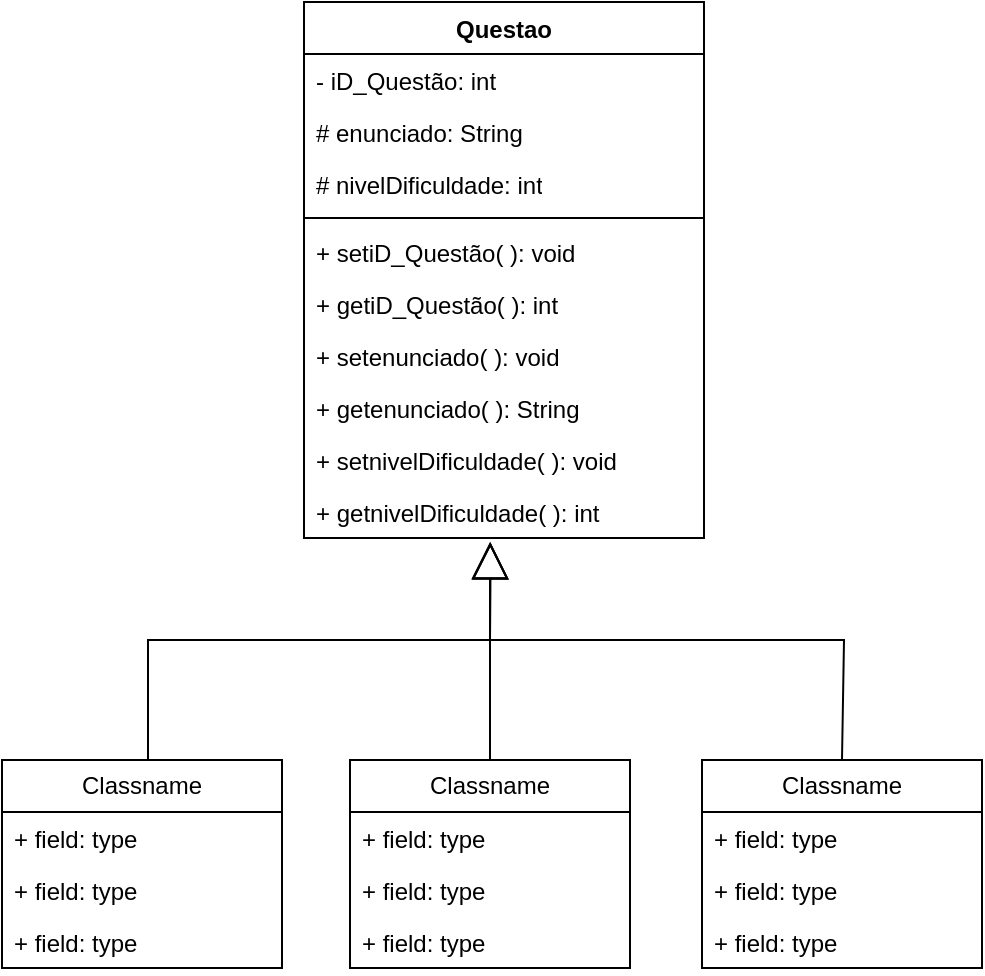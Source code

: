 <mxfile version="21.7.1" type="device">
  <diagram name="Page-1" id="c4acf3e9-155e-7222-9cf6-157b1a14988f">
    <mxGraphModel dx="1100" dy="615" grid="1" gridSize="10" guides="1" tooltips="1" connect="1" arrows="1" fold="1" page="1" pageScale="1" pageWidth="1100" pageHeight="850" background="none" math="0" shadow="0">
      <root>
        <mxCell id="0" />
        <mxCell id="1" parent="0" />
        <mxCell id="l7K9LAT9G3fBt9cT4l-x-1" value="Questao" style="swimlane;fontStyle=1;align=center;verticalAlign=top;childLayout=stackLayout;horizontal=1;startSize=26;horizontalStack=0;resizeParent=1;resizeParentMax=0;resizeLast=0;collapsible=1;marginBottom=0;whiteSpace=wrap;html=1;" parent="1" vertex="1">
          <mxGeometry x="660" y="131" width="200" height="268" as="geometry">
            <mxRectangle x="400" y="132" width="90" height="30" as="alternateBounds" />
          </mxGeometry>
        </mxCell>
        <mxCell id="AD2pyITBIK-I3cMg8Tjs-1" value="- iD_Questão: int" style="text;strokeColor=none;fillColor=none;align=left;verticalAlign=top;spacingLeft=4;spacingRight=4;overflow=hidden;rotatable=0;points=[[0,0.5],[1,0.5]];portConstraint=eastwest;whiteSpace=wrap;html=1;" vertex="1" parent="l7K9LAT9G3fBt9cT4l-x-1">
          <mxGeometry y="26" width="200" height="26" as="geometry" />
        </mxCell>
        <mxCell id="l7K9LAT9G3fBt9cT4l-x-2" value="# enunciado: String" style="text;strokeColor=none;fillColor=none;align=left;verticalAlign=top;spacingLeft=4;spacingRight=4;overflow=hidden;rotatable=0;points=[[0,0.5],[1,0.5]];portConstraint=eastwest;whiteSpace=wrap;html=1;" parent="l7K9LAT9G3fBt9cT4l-x-1" vertex="1">
          <mxGeometry y="52" width="200" height="26" as="geometry" />
        </mxCell>
        <mxCell id="l7K9LAT9G3fBt9cT4l-x-7" value="# nivelDificuldade: int" style="text;strokeColor=none;fillColor=none;align=left;verticalAlign=top;spacingLeft=4;spacingRight=4;overflow=hidden;rotatable=0;points=[[0,0.5],[1,0.5]];portConstraint=eastwest;whiteSpace=wrap;html=1;" parent="l7K9LAT9G3fBt9cT4l-x-1" vertex="1">
          <mxGeometry y="78" width="200" height="26" as="geometry" />
        </mxCell>
        <mxCell id="l7K9LAT9G3fBt9cT4l-x-3" value="" style="line;strokeWidth=1;fillColor=none;align=left;verticalAlign=middle;spacingTop=-1;spacingLeft=3;spacingRight=3;rotatable=0;labelPosition=right;points=[];portConstraint=eastwest;strokeColor=inherit;" parent="l7K9LAT9G3fBt9cT4l-x-1" vertex="1">
          <mxGeometry y="104" width="200" height="8" as="geometry" />
        </mxCell>
        <mxCell id="AD2pyITBIK-I3cMg8Tjs-3" value="+ setiD_Questão( ): void" style="text;strokeColor=none;fillColor=none;align=left;verticalAlign=top;spacingLeft=4;spacingRight=4;overflow=hidden;rotatable=0;points=[[0,0.5],[1,0.5]];portConstraint=eastwest;whiteSpace=wrap;html=1;" vertex="1" parent="l7K9LAT9G3fBt9cT4l-x-1">
          <mxGeometry y="112" width="200" height="26" as="geometry" />
        </mxCell>
        <mxCell id="AD2pyITBIK-I3cMg8Tjs-6" value="+ getiD_Questão( ): int" style="text;strokeColor=none;fillColor=none;align=left;verticalAlign=top;spacingLeft=4;spacingRight=4;overflow=hidden;rotatable=0;points=[[0,0.5],[1,0.5]];portConstraint=eastwest;whiteSpace=wrap;html=1;" vertex="1" parent="l7K9LAT9G3fBt9cT4l-x-1">
          <mxGeometry y="138" width="200" height="26" as="geometry" />
        </mxCell>
        <mxCell id="l7K9LAT9G3fBt9cT4l-x-4" value="+ setenunciado( ): void" style="text;strokeColor=none;fillColor=none;align=left;verticalAlign=top;spacingLeft=4;spacingRight=4;overflow=hidden;rotatable=0;points=[[0,0.5],[1,0.5]];portConstraint=eastwest;whiteSpace=wrap;html=1;" parent="l7K9LAT9G3fBt9cT4l-x-1" vertex="1">
          <mxGeometry y="164" width="200" height="26" as="geometry" />
        </mxCell>
        <mxCell id="l7K9LAT9G3fBt9cT4l-x-9" value="+ getenunciado( ): String" style="text;strokeColor=none;fillColor=none;align=left;verticalAlign=top;spacingLeft=4;spacingRight=4;overflow=hidden;rotatable=0;points=[[0,0.5],[1,0.5]];portConstraint=eastwest;whiteSpace=wrap;html=1;" parent="l7K9LAT9G3fBt9cT4l-x-1" vertex="1">
          <mxGeometry y="190" width="200" height="26" as="geometry" />
        </mxCell>
        <mxCell id="AD2pyITBIK-I3cMg8Tjs-2" value="+ setnivelDificuldade( ): void" style="text;strokeColor=none;fillColor=none;align=left;verticalAlign=top;spacingLeft=4;spacingRight=4;overflow=hidden;rotatable=0;points=[[0,0.5],[1,0.5]];portConstraint=eastwest;whiteSpace=wrap;html=1;" vertex="1" parent="l7K9LAT9G3fBt9cT4l-x-1">
          <mxGeometry y="216" width="200" height="26" as="geometry" />
        </mxCell>
        <mxCell id="AD2pyITBIK-I3cMg8Tjs-5" value="+ getnivelDificuldade( ): int" style="text;strokeColor=none;fillColor=none;align=left;verticalAlign=top;spacingLeft=4;spacingRight=4;overflow=hidden;rotatable=0;points=[[0,0.5],[1,0.5]];portConstraint=eastwest;whiteSpace=wrap;html=1;" vertex="1" parent="l7K9LAT9G3fBt9cT4l-x-1">
          <mxGeometry y="242" width="200" height="26" as="geometry" />
        </mxCell>
        <mxCell id="AD2pyITBIK-I3cMg8Tjs-7" value="Classname" style="swimlane;fontStyle=0;childLayout=stackLayout;horizontal=1;startSize=26;fillColor=none;horizontalStack=0;resizeParent=1;resizeParentMax=0;resizeLast=0;collapsible=1;marginBottom=0;whiteSpace=wrap;html=1;" vertex="1" parent="1">
          <mxGeometry x="683" y="510" width="140" height="104" as="geometry" />
        </mxCell>
        <mxCell id="AD2pyITBIK-I3cMg8Tjs-8" value="+ field: type" style="text;strokeColor=none;fillColor=none;align=left;verticalAlign=top;spacingLeft=4;spacingRight=4;overflow=hidden;rotatable=0;points=[[0,0.5],[1,0.5]];portConstraint=eastwest;whiteSpace=wrap;html=1;" vertex="1" parent="AD2pyITBIK-I3cMg8Tjs-7">
          <mxGeometry y="26" width="140" height="26" as="geometry" />
        </mxCell>
        <mxCell id="AD2pyITBIK-I3cMg8Tjs-9" value="+ field: type" style="text;strokeColor=none;fillColor=none;align=left;verticalAlign=top;spacingLeft=4;spacingRight=4;overflow=hidden;rotatable=0;points=[[0,0.5],[1,0.5]];portConstraint=eastwest;whiteSpace=wrap;html=1;" vertex="1" parent="AD2pyITBIK-I3cMg8Tjs-7">
          <mxGeometry y="52" width="140" height="26" as="geometry" />
        </mxCell>
        <mxCell id="AD2pyITBIK-I3cMg8Tjs-10" value="+ field: type" style="text;strokeColor=none;fillColor=none;align=left;verticalAlign=top;spacingLeft=4;spacingRight=4;overflow=hidden;rotatable=0;points=[[0,0.5],[1,0.5]];portConstraint=eastwest;whiteSpace=wrap;html=1;" vertex="1" parent="AD2pyITBIK-I3cMg8Tjs-7">
          <mxGeometry y="78" width="140" height="26" as="geometry" />
        </mxCell>
        <mxCell id="AD2pyITBIK-I3cMg8Tjs-11" value="Classname" style="swimlane;fontStyle=0;childLayout=stackLayout;horizontal=1;startSize=26;fillColor=none;horizontalStack=0;resizeParent=1;resizeParentMax=0;resizeLast=0;collapsible=1;marginBottom=0;whiteSpace=wrap;html=1;" vertex="1" parent="1">
          <mxGeometry x="509" y="510" width="140" height="104" as="geometry" />
        </mxCell>
        <mxCell id="AD2pyITBIK-I3cMg8Tjs-12" value="+ field: type" style="text;strokeColor=none;fillColor=none;align=left;verticalAlign=top;spacingLeft=4;spacingRight=4;overflow=hidden;rotatable=0;points=[[0,0.5],[1,0.5]];portConstraint=eastwest;whiteSpace=wrap;html=1;" vertex="1" parent="AD2pyITBIK-I3cMg8Tjs-11">
          <mxGeometry y="26" width="140" height="26" as="geometry" />
        </mxCell>
        <mxCell id="AD2pyITBIK-I3cMg8Tjs-13" value="+ field: type" style="text;strokeColor=none;fillColor=none;align=left;verticalAlign=top;spacingLeft=4;spacingRight=4;overflow=hidden;rotatable=0;points=[[0,0.5],[1,0.5]];portConstraint=eastwest;whiteSpace=wrap;html=1;" vertex="1" parent="AD2pyITBIK-I3cMg8Tjs-11">
          <mxGeometry y="52" width="140" height="26" as="geometry" />
        </mxCell>
        <mxCell id="AD2pyITBIK-I3cMg8Tjs-14" value="+ field: type" style="text;strokeColor=none;fillColor=none;align=left;verticalAlign=top;spacingLeft=4;spacingRight=4;overflow=hidden;rotatable=0;points=[[0,0.5],[1,0.5]];portConstraint=eastwest;whiteSpace=wrap;html=1;" vertex="1" parent="AD2pyITBIK-I3cMg8Tjs-11">
          <mxGeometry y="78" width="140" height="26" as="geometry" />
        </mxCell>
        <mxCell id="AD2pyITBIK-I3cMg8Tjs-15" value="Classname" style="swimlane;fontStyle=0;childLayout=stackLayout;horizontal=1;startSize=26;fillColor=none;horizontalStack=0;resizeParent=1;resizeParentMax=0;resizeLast=0;collapsible=1;marginBottom=0;whiteSpace=wrap;html=1;" vertex="1" parent="1">
          <mxGeometry x="859" y="510" width="140" height="104" as="geometry" />
        </mxCell>
        <mxCell id="AD2pyITBIK-I3cMg8Tjs-16" value="+ field: type" style="text;strokeColor=none;fillColor=none;align=left;verticalAlign=top;spacingLeft=4;spacingRight=4;overflow=hidden;rotatable=0;points=[[0,0.5],[1,0.5]];portConstraint=eastwest;whiteSpace=wrap;html=1;" vertex="1" parent="AD2pyITBIK-I3cMg8Tjs-15">
          <mxGeometry y="26" width="140" height="26" as="geometry" />
        </mxCell>
        <mxCell id="AD2pyITBIK-I3cMg8Tjs-17" value="+ field: type" style="text;strokeColor=none;fillColor=none;align=left;verticalAlign=top;spacingLeft=4;spacingRight=4;overflow=hidden;rotatable=0;points=[[0,0.5],[1,0.5]];portConstraint=eastwest;whiteSpace=wrap;html=1;" vertex="1" parent="AD2pyITBIK-I3cMg8Tjs-15">
          <mxGeometry y="52" width="140" height="26" as="geometry" />
        </mxCell>
        <mxCell id="AD2pyITBIK-I3cMg8Tjs-18" value="+ field: type" style="text;strokeColor=none;fillColor=none;align=left;verticalAlign=top;spacingLeft=4;spacingRight=4;overflow=hidden;rotatable=0;points=[[0,0.5],[1,0.5]];portConstraint=eastwest;whiteSpace=wrap;html=1;" vertex="1" parent="AD2pyITBIK-I3cMg8Tjs-15">
          <mxGeometry y="78" width="140" height="26" as="geometry" />
        </mxCell>
        <mxCell id="AD2pyITBIK-I3cMg8Tjs-21" value="" style="endArrow=block;endSize=16;endFill=0;html=1;rounded=0;exitX=0.5;exitY=0;exitDx=0;exitDy=0;entryX=0.465;entryY=1.077;entryDx=0;entryDy=0;entryPerimeter=0;" edge="1" parent="1" source="AD2pyITBIK-I3cMg8Tjs-7" target="AD2pyITBIK-I3cMg8Tjs-5">
          <mxGeometry width="160" relative="1" as="geometry">
            <mxPoint x="700" y="460" as="sourcePoint" />
            <mxPoint x="820" y="410" as="targetPoint" />
          </mxGeometry>
        </mxCell>
        <mxCell id="AD2pyITBIK-I3cMg8Tjs-22" value="" style="endArrow=block;endSize=16;endFill=0;html=1;rounded=0;exitX=0.5;exitY=0;exitDx=0;exitDy=0;entryX=0.466;entryY=1.079;entryDx=0;entryDy=0;entryPerimeter=0;" edge="1" parent="1" target="AD2pyITBIK-I3cMg8Tjs-5">
          <mxGeometry width="160" relative="1" as="geometry">
            <mxPoint x="929.0" y="510" as="sourcePoint" />
            <mxPoint x="753" y="380" as="targetPoint" />
            <Array as="points">
              <mxPoint x="930" y="450" />
              <mxPoint x="753" y="450" />
            </Array>
          </mxGeometry>
        </mxCell>
        <mxCell id="AD2pyITBIK-I3cMg8Tjs-23" value="" style="endArrow=block;endSize=16;endFill=0;html=1;rounded=0;exitX=0.5;exitY=0;exitDx=0;exitDy=0;entryX=0.466;entryY=1.086;entryDx=0;entryDy=0;entryPerimeter=0;" edge="1" parent="1" target="AD2pyITBIK-I3cMg8Tjs-5">
          <mxGeometry width="160" relative="1" as="geometry">
            <mxPoint x="582" y="510" as="sourcePoint" />
            <mxPoint x="753" y="380" as="targetPoint" />
            <Array as="points">
              <mxPoint x="582" y="450" />
              <mxPoint x="753" y="450" />
            </Array>
          </mxGeometry>
        </mxCell>
      </root>
    </mxGraphModel>
  </diagram>
</mxfile>